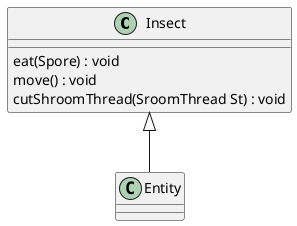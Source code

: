 @startuml insect

Insect <|-- Entity
class Insect{
    eat(Spore) : void
    move() : void
    cutShroomThread(SroomThread St) : void
}
@enduml